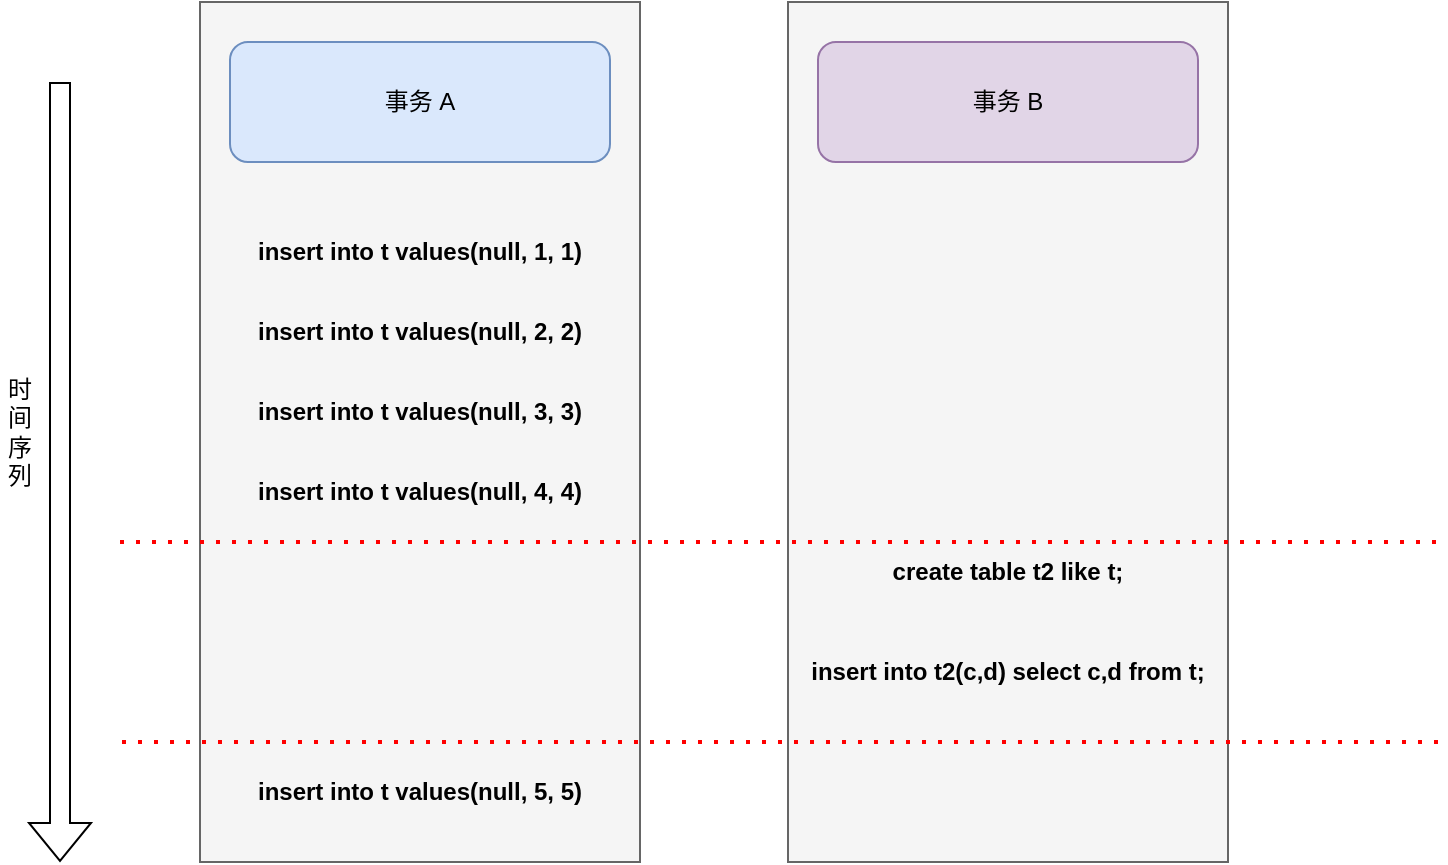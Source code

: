 <mxfile version="24.1.0" type="github">
  <diagram name="第 1 页" id="9XwTSaldfWvLcYyXnSAD">
    <mxGraphModel dx="1562" dy="845" grid="1" gridSize="10" guides="1" tooltips="1" connect="1" arrows="1" fold="1" page="1" pageScale="1" pageWidth="827" pageHeight="1169" math="0" shadow="0">
      <root>
        <mxCell id="0" />
        <mxCell id="1" parent="0" />
        <mxCell id="31IPPnsHwMOyQvvF-uUq-6" value="" style="rounded=0;whiteSpace=wrap;html=1;fillColor=#f5f5f5;fontColor=#333333;strokeColor=#666666;" vertex="1" parent="1">
          <mxGeometry x="394" y="20" width="220" height="430" as="geometry" />
        </mxCell>
        <mxCell id="31IPPnsHwMOyQvvF-uUq-5" value="事务 B" style="rounded=1;whiteSpace=wrap;html=1;fillColor=#e1d5e7;strokeColor=#9673a6;" vertex="1" parent="1">
          <mxGeometry x="409" y="40" width="190" height="60" as="geometry" />
        </mxCell>
        <mxCell id="31IPPnsHwMOyQvvF-uUq-7" value="" style="rounded=0;whiteSpace=wrap;html=1;fillColor=#f5f5f5;fontColor=#333333;strokeColor=#666666;" vertex="1" parent="1">
          <mxGeometry x="100" y="20" width="220" height="430" as="geometry" />
        </mxCell>
        <mxCell id="31IPPnsHwMOyQvvF-uUq-8" value="事务 A" style="rounded=1;whiteSpace=wrap;html=1;fillColor=#dae8fc;strokeColor=#6c8ebf;" vertex="1" parent="1">
          <mxGeometry x="115" y="40" width="190" height="60" as="geometry" />
        </mxCell>
        <mxCell id="31IPPnsHwMOyQvvF-uUq-9" value="insert into t values(null, 1, 1)" style="text;html=1;align=center;verticalAlign=middle;whiteSpace=wrap;rounded=0;fontStyle=1" vertex="1" parent="1">
          <mxGeometry x="100" y="130" width="220" height="30" as="geometry" />
        </mxCell>
        <mxCell id="31IPPnsHwMOyQvvF-uUq-10" value="" style="shape=flexArrow;endArrow=classic;html=1;rounded=0;" edge="1" parent="1">
          <mxGeometry width="50" height="50" relative="1" as="geometry">
            <mxPoint x="30" y="60" as="sourcePoint" />
            <mxPoint x="30" y="450" as="targetPoint" />
          </mxGeometry>
        </mxCell>
        <mxCell id="31IPPnsHwMOyQvvF-uUq-11" value="insert into t values(null, 2, 2)" style="text;html=1;align=center;verticalAlign=middle;whiteSpace=wrap;rounded=0;fontStyle=1" vertex="1" parent="1">
          <mxGeometry x="100" y="170" width="220" height="30" as="geometry" />
        </mxCell>
        <mxCell id="31IPPnsHwMOyQvvF-uUq-12" value="insert into t values(null, 3, 3)" style="text;html=1;align=center;verticalAlign=middle;whiteSpace=wrap;rounded=0;fontStyle=1" vertex="1" parent="1">
          <mxGeometry x="100" y="210" width="220" height="30" as="geometry" />
        </mxCell>
        <mxCell id="31IPPnsHwMOyQvvF-uUq-13" value="insert into t values(null, 4, 4)" style="text;html=1;align=center;verticalAlign=middle;whiteSpace=wrap;rounded=0;fontStyle=1" vertex="1" parent="1">
          <mxGeometry x="100" y="250" width="220" height="30" as="geometry" />
        </mxCell>
        <mxCell id="31IPPnsHwMOyQvvF-uUq-14" value="insert into t values(null, 5, 5)" style="text;html=1;align=center;verticalAlign=middle;whiteSpace=wrap;rounded=0;fontStyle=1" vertex="1" parent="1">
          <mxGeometry x="100" y="400" width="220" height="30" as="geometry" />
        </mxCell>
        <mxCell id="31IPPnsHwMOyQvvF-uUq-15" value="create table t2 like t;" style="text;html=1;align=center;verticalAlign=middle;whiteSpace=wrap;rounded=0;fontStyle=1" vertex="1" parent="1">
          <mxGeometry x="394" y="290" width="220" height="30" as="geometry" />
        </mxCell>
        <mxCell id="31IPPnsHwMOyQvvF-uUq-16" value="insert into t2(c,d) select c,d from t;" style="text;html=1;align=center;verticalAlign=middle;whiteSpace=wrap;rounded=0;fontStyle=1" vertex="1" parent="1">
          <mxGeometry x="394" y="340" width="220" height="30" as="geometry" />
        </mxCell>
        <mxCell id="31IPPnsHwMOyQvvF-uUq-17" value="" style="endArrow=none;dashed=1;html=1;dashPattern=1 3;strokeWidth=2;rounded=0;strokeColor=#FF0000;" edge="1" parent="1">
          <mxGeometry width="50" height="50" relative="1" as="geometry">
            <mxPoint x="60" y="290" as="sourcePoint" />
            <mxPoint x="720" y="290" as="targetPoint" />
          </mxGeometry>
        </mxCell>
        <mxCell id="31IPPnsHwMOyQvvF-uUq-18" value="" style="endArrow=none;dashed=1;html=1;dashPattern=1 3;strokeWidth=2;rounded=0;strokeColor=#FF0000;" edge="1" parent="1">
          <mxGeometry width="50" height="50" relative="1" as="geometry">
            <mxPoint x="61" y="390" as="sourcePoint" />
            <mxPoint x="721" y="390" as="targetPoint" />
          </mxGeometry>
        </mxCell>
        <mxCell id="31IPPnsHwMOyQvvF-uUq-19" value="时间序列" style="text;html=1;align=center;verticalAlign=middle;whiteSpace=wrap;rounded=0;" vertex="1" parent="1">
          <mxGeometry y="85" width="20" height="300" as="geometry" />
        </mxCell>
      </root>
    </mxGraphModel>
  </diagram>
</mxfile>
